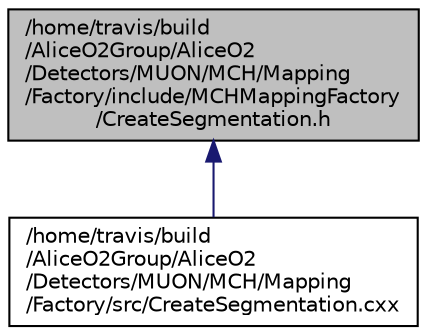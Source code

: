 digraph "/home/travis/build/AliceO2Group/AliceO2/Detectors/MUON/MCH/Mapping/Factory/include/MCHMappingFactory/CreateSegmentation.h"
{
 // INTERACTIVE_SVG=YES
  bgcolor="transparent";
  edge [fontname="Helvetica",fontsize="10",labelfontname="Helvetica",labelfontsize="10"];
  node [fontname="Helvetica",fontsize="10",shape=record];
  Node11 [label="/home/travis/build\l/AliceO2Group/AliceO2\l/Detectors/MUON/MCH/Mapping\l/Factory/include/MCHMappingFactory\l/CreateSegmentation.h",height=0.2,width=0.4,color="black", fillcolor="grey75", style="filled", fontcolor="black"];
  Node11 -> Node12 [dir="back",color="midnightblue",fontsize="10",style="solid",fontname="Helvetica"];
  Node12 [label="/home/travis/build\l/AliceO2Group/AliceO2\l/Detectors/MUON/MCH/Mapping\l/Factory/src/CreateSegmentation.cxx",height=0.2,width=0.4,color="black",URL="$d2/d7e/CreateSegmentation_8cxx.html"];
}
